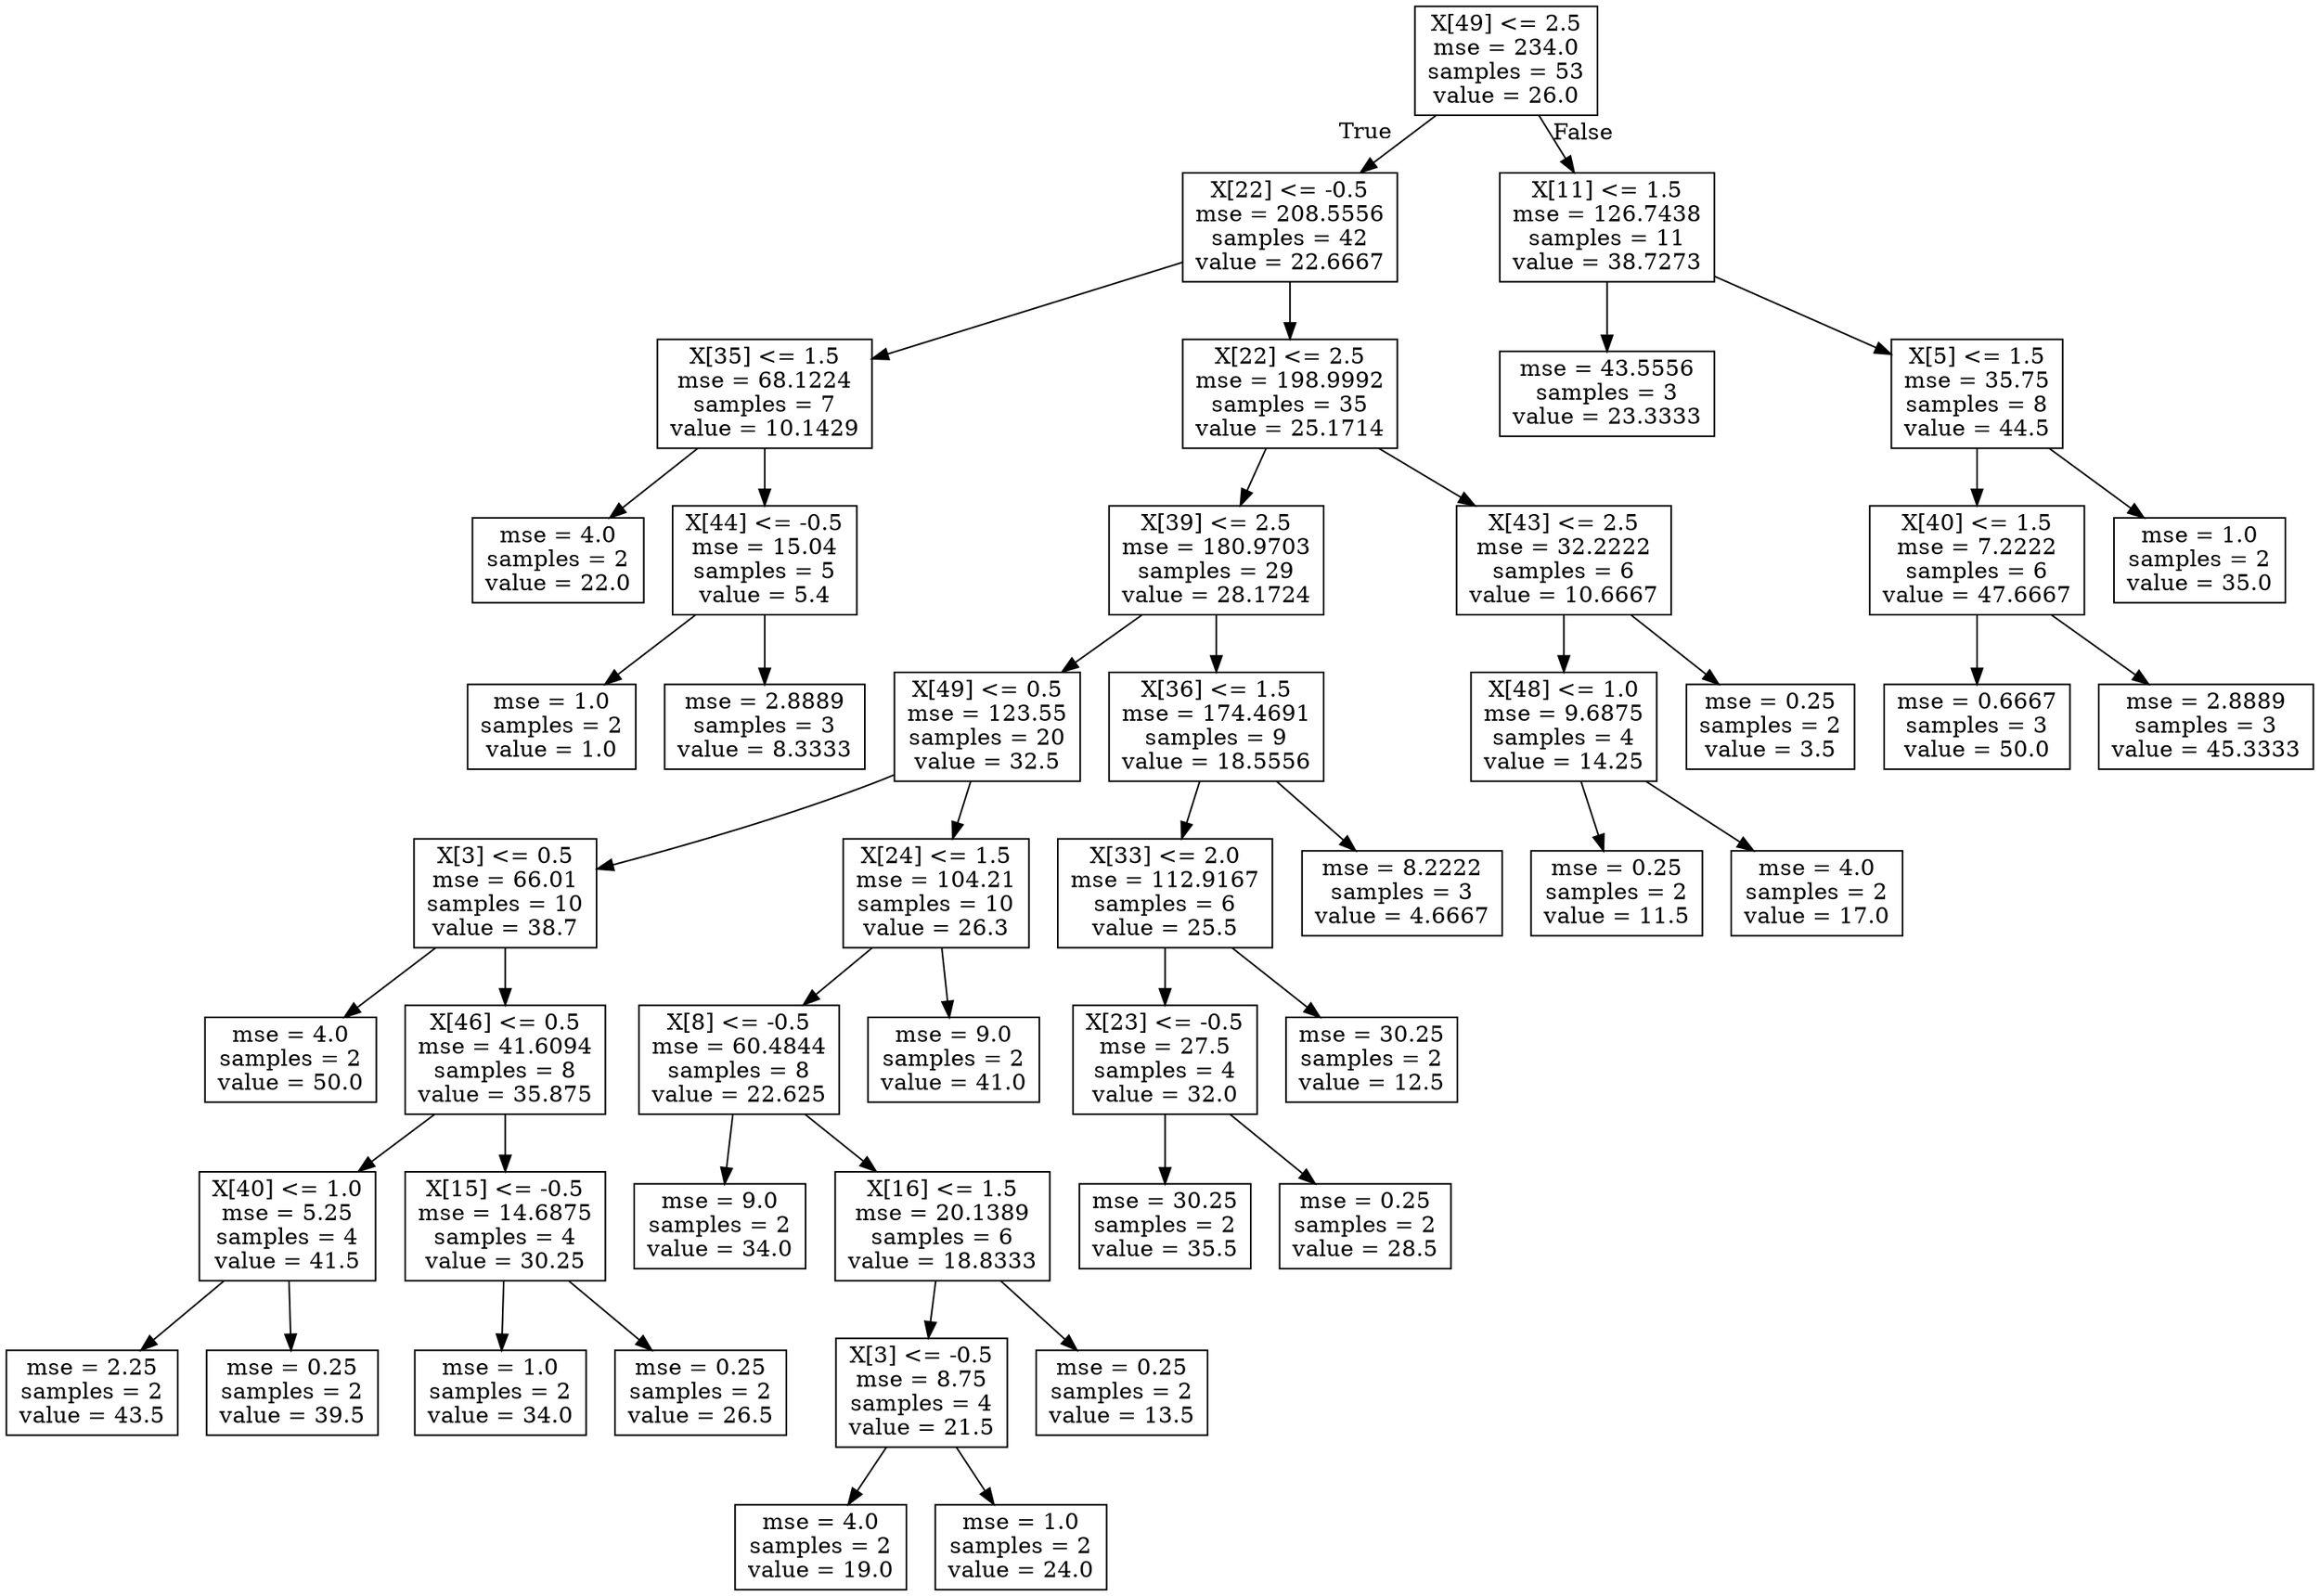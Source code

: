 digraph Tree {
node [shape=box] ;
0 [label="X[49] <= 2.5\nmse = 234.0\nsamples = 53\nvalue = 26.0"] ;
1 [label="X[22] <= -0.5\nmse = 208.5556\nsamples = 42\nvalue = 22.6667"] ;
0 -> 1 [labeldistance=2.5, labelangle=45, headlabel="True"] ;
2 [label="X[35] <= 1.5\nmse = 68.1224\nsamples = 7\nvalue = 10.1429"] ;
1 -> 2 ;
3 [label="mse = 4.0\nsamples = 2\nvalue = 22.0"] ;
2 -> 3 ;
4 [label="X[44] <= -0.5\nmse = 15.04\nsamples = 5\nvalue = 5.4"] ;
2 -> 4 ;
5 [label="mse = 1.0\nsamples = 2\nvalue = 1.0"] ;
4 -> 5 ;
6 [label="mse = 2.8889\nsamples = 3\nvalue = 8.3333"] ;
4 -> 6 ;
7 [label="X[22] <= 2.5\nmse = 198.9992\nsamples = 35\nvalue = 25.1714"] ;
1 -> 7 ;
8 [label="X[39] <= 2.5\nmse = 180.9703\nsamples = 29\nvalue = 28.1724"] ;
7 -> 8 ;
9 [label="X[49] <= 0.5\nmse = 123.55\nsamples = 20\nvalue = 32.5"] ;
8 -> 9 ;
10 [label="X[3] <= 0.5\nmse = 66.01\nsamples = 10\nvalue = 38.7"] ;
9 -> 10 ;
11 [label="mse = 4.0\nsamples = 2\nvalue = 50.0"] ;
10 -> 11 ;
12 [label="X[46] <= 0.5\nmse = 41.6094\nsamples = 8\nvalue = 35.875"] ;
10 -> 12 ;
13 [label="X[40] <= 1.0\nmse = 5.25\nsamples = 4\nvalue = 41.5"] ;
12 -> 13 ;
14 [label="mse = 2.25\nsamples = 2\nvalue = 43.5"] ;
13 -> 14 ;
15 [label="mse = 0.25\nsamples = 2\nvalue = 39.5"] ;
13 -> 15 ;
16 [label="X[15] <= -0.5\nmse = 14.6875\nsamples = 4\nvalue = 30.25"] ;
12 -> 16 ;
17 [label="mse = 1.0\nsamples = 2\nvalue = 34.0"] ;
16 -> 17 ;
18 [label="mse = 0.25\nsamples = 2\nvalue = 26.5"] ;
16 -> 18 ;
19 [label="X[24] <= 1.5\nmse = 104.21\nsamples = 10\nvalue = 26.3"] ;
9 -> 19 ;
20 [label="X[8] <= -0.5\nmse = 60.4844\nsamples = 8\nvalue = 22.625"] ;
19 -> 20 ;
21 [label="mse = 9.0\nsamples = 2\nvalue = 34.0"] ;
20 -> 21 ;
22 [label="X[16] <= 1.5\nmse = 20.1389\nsamples = 6\nvalue = 18.8333"] ;
20 -> 22 ;
23 [label="X[3] <= -0.5\nmse = 8.75\nsamples = 4\nvalue = 21.5"] ;
22 -> 23 ;
24 [label="mse = 4.0\nsamples = 2\nvalue = 19.0"] ;
23 -> 24 ;
25 [label="mse = 1.0\nsamples = 2\nvalue = 24.0"] ;
23 -> 25 ;
26 [label="mse = 0.25\nsamples = 2\nvalue = 13.5"] ;
22 -> 26 ;
27 [label="mse = 9.0\nsamples = 2\nvalue = 41.0"] ;
19 -> 27 ;
28 [label="X[36] <= 1.5\nmse = 174.4691\nsamples = 9\nvalue = 18.5556"] ;
8 -> 28 ;
29 [label="X[33] <= 2.0\nmse = 112.9167\nsamples = 6\nvalue = 25.5"] ;
28 -> 29 ;
30 [label="X[23] <= -0.5\nmse = 27.5\nsamples = 4\nvalue = 32.0"] ;
29 -> 30 ;
31 [label="mse = 30.25\nsamples = 2\nvalue = 35.5"] ;
30 -> 31 ;
32 [label="mse = 0.25\nsamples = 2\nvalue = 28.5"] ;
30 -> 32 ;
33 [label="mse = 30.25\nsamples = 2\nvalue = 12.5"] ;
29 -> 33 ;
34 [label="mse = 8.2222\nsamples = 3\nvalue = 4.6667"] ;
28 -> 34 ;
35 [label="X[43] <= 2.5\nmse = 32.2222\nsamples = 6\nvalue = 10.6667"] ;
7 -> 35 ;
36 [label="X[48] <= 1.0\nmse = 9.6875\nsamples = 4\nvalue = 14.25"] ;
35 -> 36 ;
37 [label="mse = 0.25\nsamples = 2\nvalue = 11.5"] ;
36 -> 37 ;
38 [label="mse = 4.0\nsamples = 2\nvalue = 17.0"] ;
36 -> 38 ;
39 [label="mse = 0.25\nsamples = 2\nvalue = 3.5"] ;
35 -> 39 ;
40 [label="X[11] <= 1.5\nmse = 126.7438\nsamples = 11\nvalue = 38.7273"] ;
0 -> 40 [labeldistance=2.5, labelangle=-45, headlabel="False"] ;
41 [label="mse = 43.5556\nsamples = 3\nvalue = 23.3333"] ;
40 -> 41 ;
42 [label="X[5] <= 1.5\nmse = 35.75\nsamples = 8\nvalue = 44.5"] ;
40 -> 42 ;
43 [label="X[40] <= 1.5\nmse = 7.2222\nsamples = 6\nvalue = 47.6667"] ;
42 -> 43 ;
44 [label="mse = 0.6667\nsamples = 3\nvalue = 50.0"] ;
43 -> 44 ;
45 [label="mse = 2.8889\nsamples = 3\nvalue = 45.3333"] ;
43 -> 45 ;
46 [label="mse = 1.0\nsamples = 2\nvalue = 35.0"] ;
42 -> 46 ;
}
